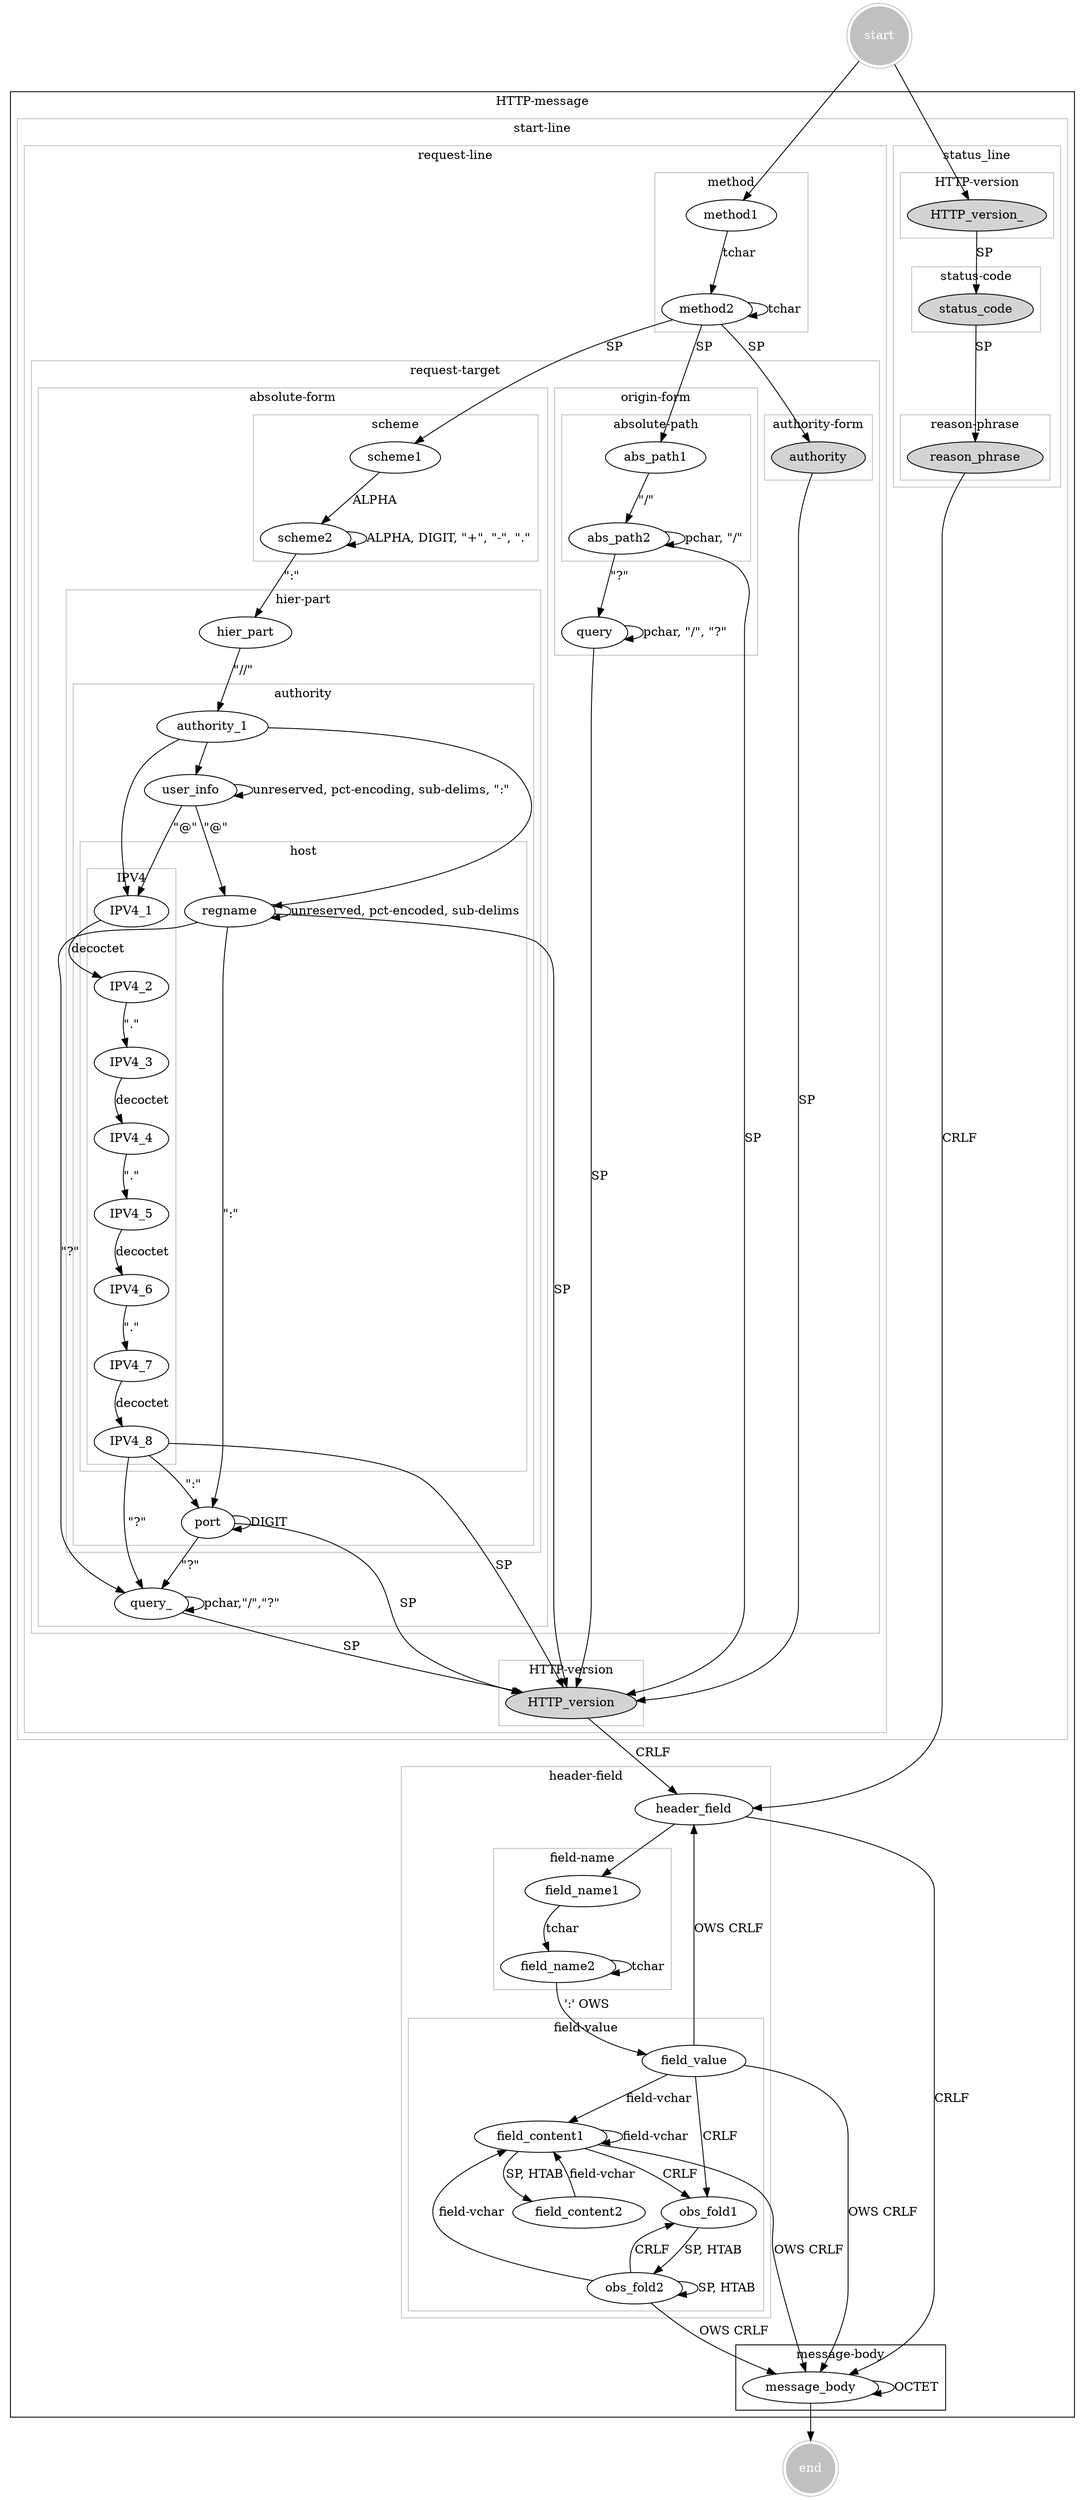 digraph G {
	graph [compound=true];
	subgraph cluster_http_message {
		label = "HTTP-message";
		color=black;
		subgraph cluster_start_line {
			color=grey;
			label = "start-line";
			subgraph cluster_request_line {
				label = "request-line";
				subgraph cluster_method {
					label = "method";
					method1 -> method2 [label="tchar"]
					method2 -> method2 [label="tchar"]
				}
				subgraph cluster_request_target {
					label = "request-target";
					subgraph cluster_origin_form {
						label = "origin-form";
						subgraph cluster_absolute_path {
							label = "absolute-path";
							abs_path1 -> abs_path2 [label="\"/\""]
							abs_path2 -> abs_path2 [label="pchar, \"/\""];
						}
						query -> query [label="pchar, \"/\", \"?\""]
					}
					subgraph cluster_absolute_form {
						label = "absolute-form";
						subgraph cluster_scheme {
							label = "scheme";
							scheme1 -> scheme2 [label="ALPHA"];
							scheme2 -> scheme2 [label="ALPHA, DIGIT, \"+\", \"-\", \".\""];
						}
						subgraph cluster_hier_part {
							label="hier-part"
							hier_part
							subgraph cluster_authority {
								label="authority"
								authority_1 -> user_info
								user_info -> user_info [label="unreserved, pct-encoding, sub-delims, \":\""]
								subgraph cluster_host {
									label="host"
									subgraph cluster_ipv4 {
										label="IPV4"
										IPV4_1 -> IPV4_2 [label="decoctet"]
										IPV4_2 -> IPV4_3 [label="\".\""]
										IPV4_3 -> IPV4_4 [label="decoctet"]
										IPV4_4 -> IPV4_5 [label="\".\""]
										IPV4_5 -> IPV4_6 [label="decoctet"]
										IPV4_6 -> IPV4_7 [label="\".\""]
										IPV4_7 -> IPV4_8 [label="decoctet"]
									}
									regname -> regname [label="unreserved, pct-encoded, sub-delims"]
								}
								port -> port [label="DIGIT"]
								regname -> port [label="\":\""]
								IPV4_8 -> port [label="\":\""]
								user_info -> IPV4_1 [label="\"@\""]
								user_info -> regname [label="\"@\""]
								authority_1 -> IPV4_1
								authority_1 -> regname
							}
							scheme2 ->hier_part [label="\":\""];
							hier_part -> authority_1 [label="\"//\""]
						}
						query_ -> query_ [label="pchar,\"/\",\"?\""]
						port -> query_ [label="\"?\""]
						IPV4_8 -> query_ [label="\"?\""]
						regname -> query_ [label="\"?\""]
					}
					subgraph cluster_authority_form {
						label = "authority-form";
						authority [style="filled"];
					}
					subgraph cluster_asterisk_form {
						label = "asterisk-form";
					}
				}
				subgraph cluster_HTTP_version {
					label = "HTTP-version";
					HTTP_version[style=filled];						
				}
			}
			subgraph cluster_status_line {
				label = "status_line";
				subgraph cluster_HTTP_version_ {
					HTTP_version_[style=filled];
					label = "HTTP-version";
				}
				subgraph cluster_status_code {
					status_code [style=filled];
					label = "status-code";
				}
				subgraph cluster_reason_phrase {
					reason_phrase[style=filled];
					label = "reason-phrase";
				}
			}
		}
		subgraph cluster_header_field {
			color=grey;
			header_field;
			label = "header-field";
			subgraph cluster_field_name {
				label="field-name"
				field_name1 -> field_name2 [label="tchar"]
				field_name2 -> field_name2 [label="tchar"]
			}
			subgraph cluster_field_value {
				label="field-value"
				field_value -> field_content1 [label="field-vchar"]
				field_content1 -> field_content2 [label="SP, HTAB"]
				field_content2 ->  field_content1 [label="field-vchar"]
				field_content1 ->  field_content1 [label="field-vchar"]
				field_content1 -> obs_fold1 [label="CRLF"]
				field_value -> obs_fold1 [label="CRLF"]
				obs_fold1 -> obs_fold2 [label="SP, HTAB"]
				obs_fold2 -> obs_fold2 [label="SP, HTAB"]
				obs_fold2 -> field_content1 [label="field-vchar"]
				obs_fold2 -> obs_fold1 [label="CRLF"]
			}
		}
		subgraph cluster_message_body {
			message_body -> message_body [label="OCTET"];
			label = "message-body";
		}
		obs_fold2 -> message_body [label="OWS CRLF"]
		field_value -> message_body [label="OWS CRLF"]
		field_content1 -> message_body [label="OWS CRLF"]
	}
	node [shape=doublecircle color=grey fontcolor=white style=filled]
	start;
	end
	
	start -> method1; 
		method2 -> abs_path1 [label="SP"];
		abs_path2 -> query [label= "\"?\""];
		method2 -> scheme1 [label="SP"];
		method2 -> authority [label="SP"];
		query -> HTTP_version [label=SP];
		abs_path2 -> HTTP_version [label="SP"];
		authority -> HTTP_version [label="SP"];
		query_ -> HTTP_version [label="SP"];
		port -> HTTP_version [label="SP"];
		IPV4_8 -> HTTP_version [label="SP"];
		regname -> HTTP_version [label="SP"];
		HTTP_version -> header_field [label="CRLF"]
	start -> HTTP_version_;
		HTTP_version_ -> status_code [label="SP"];
		status_code -> reason_phrase [label="SP"];
		reason_phrase -> header_field [label="CRLF"]
	header_field -> field_name1
	field_name2 -> field_value [label="':' OWS"]
	field_value -> header_field [label="OWS CRLF"]
	header_field -> message_body [label="CRLF"]
	message_body -> end;
}